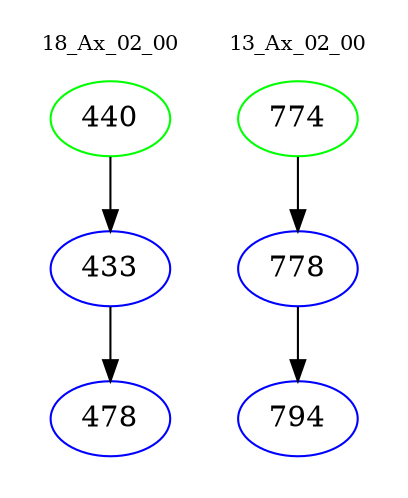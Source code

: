 digraph{
subgraph cluster_0 {
color = white
label = "18_Ax_02_00";
fontsize=10;
T0_440 [label="440", color="green"]
T0_440 -> T0_433 [color="black"]
T0_433 [label="433", color="blue"]
T0_433 -> T0_478 [color="black"]
T0_478 [label="478", color="blue"]
}
subgraph cluster_1 {
color = white
label = "13_Ax_02_00";
fontsize=10;
T1_774 [label="774", color="green"]
T1_774 -> T1_778 [color="black"]
T1_778 [label="778", color="blue"]
T1_778 -> T1_794 [color="black"]
T1_794 [label="794", color="blue"]
}
}
